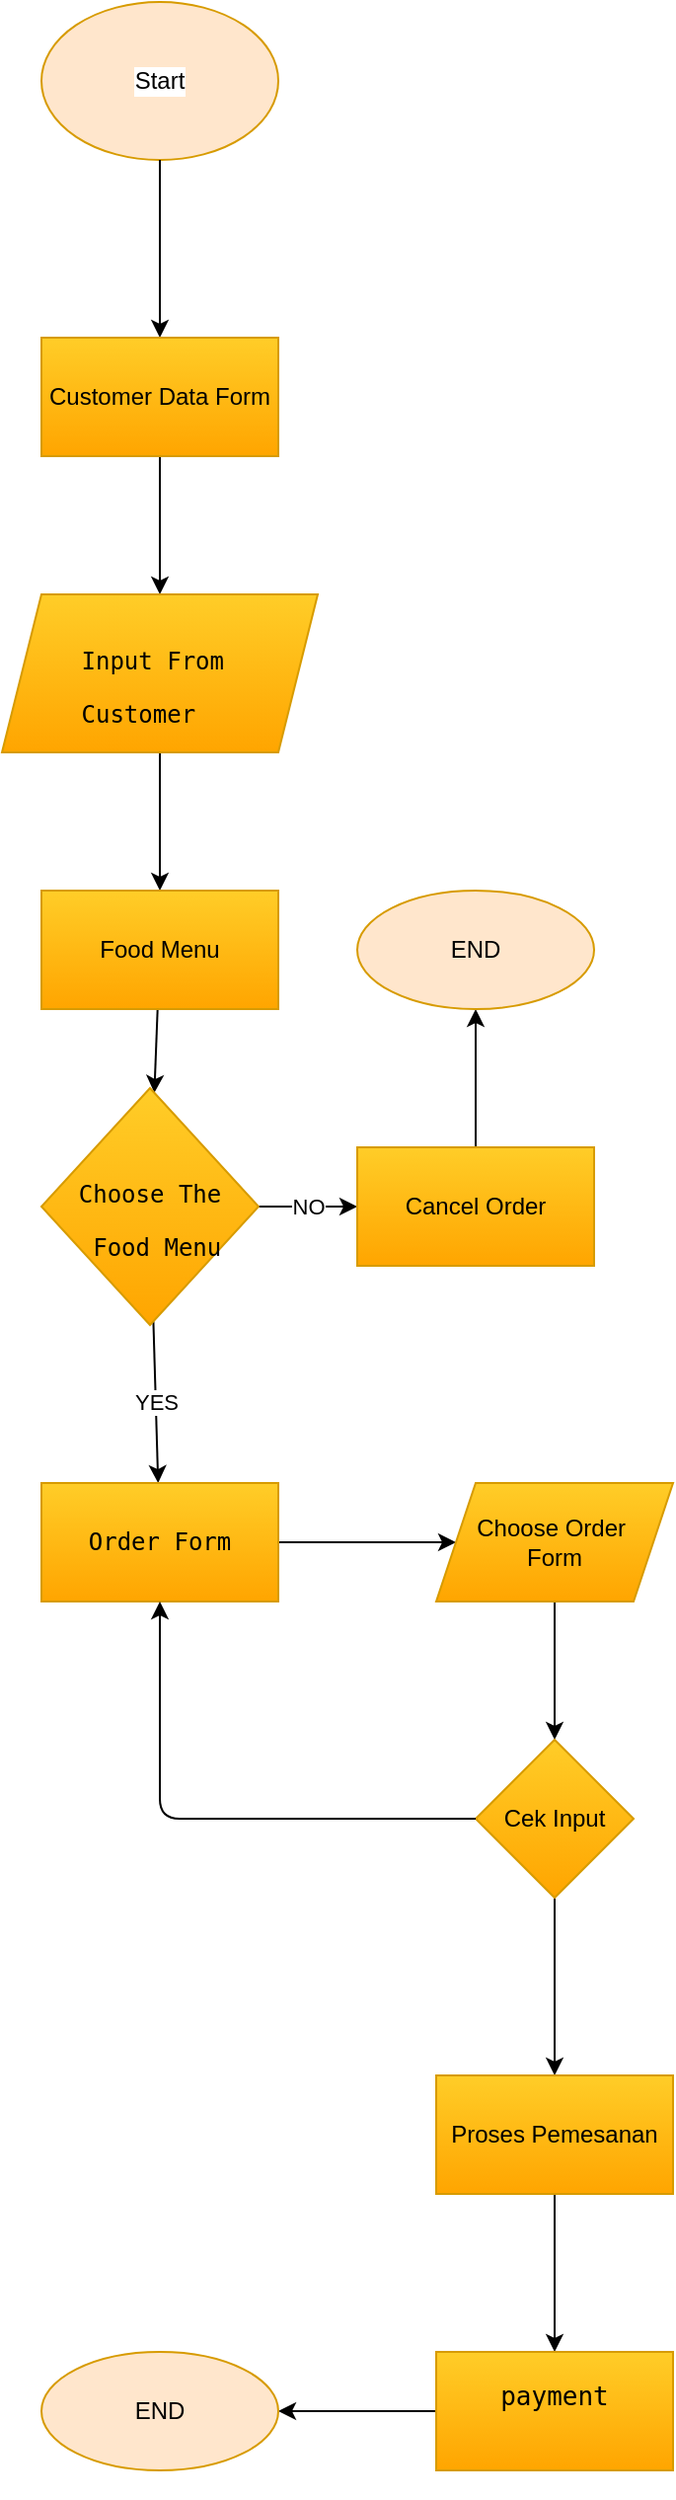 <mxfile>
    <diagram id="bsYYWR-HChFjSO4StDMq" name="Page-1">
        <mxGraphModel dx="838" dy="125" grid="1" gridSize="10" guides="1" tooltips="1" connect="1" arrows="1" fold="1" page="1" pageScale="1" pageWidth="850" pageHeight="1100" math="0" shadow="0">
            <root>
                <mxCell id="0"/>
                <mxCell id="1" parent="0"/>
                <mxCell id="2" value="Start" style="ellipse;whiteSpace=wrap;html=1;fillColor=#ffe6cc;strokeColor=#d79b00;labelBackgroundColor=default;" parent="1" vertex="1">
                    <mxGeometry x="50" y="40" width="120" height="80" as="geometry"/>
                </mxCell>
                <mxCell id="5" value="" style="edgeStyle=none;html=1;" parent="1" source="2" target="4" edge="1">
                    <mxGeometry relative="1" as="geometry"/>
                </mxCell>
                <mxCell id="7" value="" style="edgeStyle=none;html=1;" parent="1" source="4" target="6" edge="1">
                    <mxGeometry relative="1" as="geometry"/>
                </mxCell>
                <mxCell id="4" value="Customer Data Form" style="whiteSpace=wrap;html=1;fillColor=#ffcd28;strokeColor=#d79b00;gradientColor=#ffa500;" parent="1" vertex="1">
                    <mxGeometry x="50" y="210" width="120" height="60" as="geometry"/>
                </mxCell>
                <mxCell id="9" value="" style="edgeStyle=none;html=1;" parent="1" source="6" target="8" edge="1">
                    <mxGeometry relative="1" as="geometry"/>
                </mxCell>
                <mxCell id="6" value="&lt;br&gt;&lt;div class=&quot;tw-ta-container F0azHf tw-nfl&quot; id=&quot;tw-target-text-container&quot; tabindex=&quot;0&quot;&gt;&lt;pre class=&quot;tw-data-text tw-text-large tw-ta&quot; id=&quot;tw-target-text&quot; style=&quot;text-align: left&quot; dir=&quot;ltr&quot;&gt;&lt;/pre&gt;&lt;/div&gt;&lt;div class=&quot;tw-ta-container F0azHf tw-nfl&quot; id=&quot;tw-target-text-container&quot; tabindex=&quot;0&quot;&gt;&lt;pre class=&quot;tw-data-text tw-text-large tw-ta&quot; id=&quot;tw-target-text&quot; style=&quot;text-align: left&quot; dir=&quot;ltr&quot;&gt;&lt;span class=&quot;Y2IQFc&quot; lang=&quot;en&quot;&gt;Input From &lt;/span&gt;&lt;/pre&gt;&lt;pre class=&quot;tw-data-text tw-text-large tw-ta&quot; id=&quot;tw-target-text&quot; style=&quot;text-align: left&quot; dir=&quot;ltr&quot;&gt;&lt;span class=&quot;Y2IQFc&quot; lang=&quot;en&quot;&gt;Customer&lt;/span&gt;&lt;/pre&gt;&lt;/div&gt;&lt;div class=&quot;tw-target-rmn tw-ta-container F0azHf tw-nfl&quot; id=&quot;tw-target-rmn-container&quot; style=&quot;font-size: 10px&quot;&gt;&lt;pre class=&quot;tw-data-placeholder tw-text-small tw-ta&quot; id=&quot;tw-target-rmn&quot; style=&quot;text-align: left&quot; dir=&quot;ltr&quot;&gt;&lt;span class=&quot;Y2IQFc&quot;&gt;&lt;/span&gt;&lt;/pre&gt;&lt;/div&gt;" style="shape=parallelogram;perimeter=parallelogramPerimeter;whiteSpace=wrap;html=1;fixedSize=1;fillColor=#ffcd28;strokeColor=#d79b00;gradientColor=#ffa500;" parent="1" vertex="1">
                    <mxGeometry x="30" y="340" width="160" height="80" as="geometry"/>
                </mxCell>
                <mxCell id="11" value="" style="edgeStyle=none;html=1;" parent="1" source="8" target="10" edge="1">
                    <mxGeometry relative="1" as="geometry"/>
                </mxCell>
                <mxCell id="8" value="Food Menu" style="whiteSpace=wrap;html=1;fillColor=#ffcd28;strokeColor=#d79b00;gradientColor=#ffa500;" parent="1" vertex="1">
                    <mxGeometry x="50" y="490" width="120" height="60" as="geometry"/>
                </mxCell>
                <mxCell id="13" value="NO" style="edgeStyle=none;html=1;" parent="1" source="10" target="12" edge="1">
                    <mxGeometry relative="1" as="geometry"/>
                </mxCell>
                <mxCell id="17" value="YES" style="edgeStyle=none;html=1;" parent="1" source="10" target="16" edge="1">
                    <mxGeometry relative="1" as="geometry"/>
                </mxCell>
                <mxCell id="10" value="&lt;br&gt;&lt;pre class=&quot;tw-data-text tw-text-large tw-ta&quot; id=&quot;tw-target-text&quot; style=&quot;text-align: left&quot; dir=&quot;ltr&quot;&gt;&lt;span class=&quot;Y2IQFc&quot; lang=&quot;en&quot;&gt;Choose T&lt;/span&gt;he&lt;/pre&gt;&lt;pre class=&quot;tw-data-text tw-text-large tw-ta&quot; id=&quot;tw-target-text&quot; style=&quot;text-align: left&quot; dir=&quot;ltr&quot;&gt; Food Menu&lt;/pre&gt;" style="rhombus;whiteSpace=wrap;html=1;fillColor=#ffcd28;strokeColor=#d79b00;gradientColor=#ffa500;" parent="1" vertex="1">
                    <mxGeometry x="50" y="590" width="110" height="120" as="geometry"/>
                </mxCell>
                <mxCell id="15" value="" style="edgeStyle=none;html=1;" parent="1" source="12" target="14" edge="1">
                    <mxGeometry relative="1" as="geometry"/>
                </mxCell>
                <mxCell id="12" value="Cancel Order" style="whiteSpace=wrap;html=1;fillColor=#ffcd28;strokeColor=#d79b00;gradientColor=#ffa500;" parent="1" vertex="1">
                    <mxGeometry x="210" y="620" width="120" height="60" as="geometry"/>
                </mxCell>
                <mxCell id="14" value="END" style="ellipse;whiteSpace=wrap;html=1;fillColor=#ffe6cc;strokeColor=#d79b00;" parent="1" vertex="1">
                    <mxGeometry x="210" y="490" width="120" height="60" as="geometry"/>
                </mxCell>
                <mxCell id="19" value="" style="edgeStyle=none;html=1;" parent="1" source="16" target="18" edge="1">
                    <mxGeometry relative="1" as="geometry"/>
                </mxCell>
                <mxCell id="16" value="&lt;pre class=&quot;tw-data-text tw-text-large tw-ta&quot; id=&quot;tw-target-text&quot; style=&quot;text-align: left&quot; dir=&quot;ltr&quot;&gt;&lt;span class=&quot;Y2IQFc&quot; lang=&quot;en&quot;&gt;Order Form&lt;/span&gt;&lt;/pre&gt;" style="whiteSpace=wrap;html=1;fillColor=#ffcd28;strokeColor=#d79b00;gradientColor=#ffa500;" parent="1" vertex="1">
                    <mxGeometry x="50" y="790" width="120" height="60" as="geometry"/>
                </mxCell>
                <mxCell id="21" value="" style="edgeStyle=none;html=1;" parent="1" source="18" target="20" edge="1">
                    <mxGeometry relative="1" as="geometry"/>
                </mxCell>
                <mxCell id="18" value="Choose Order&amp;nbsp;&lt;br&gt;Form" style="shape=parallelogram;perimeter=parallelogramPerimeter;whiteSpace=wrap;html=1;fixedSize=1;fillColor=#ffcd28;strokeColor=#d79b00;gradientColor=#ffa500;" parent="1" vertex="1">
                    <mxGeometry x="250" y="790" width="120" height="60" as="geometry"/>
                </mxCell>
                <mxCell id="23" value="" style="edgeStyle=none;html=1;" parent="1" source="20" target="22" edge="1">
                    <mxGeometry relative="1" as="geometry"/>
                </mxCell>
                <mxCell id="20" value="Cek Input" style="rhombus;whiteSpace=wrap;html=1;fillColor=#ffcd28;strokeColor=#d79b00;gradientColor=#ffa500;" parent="1" vertex="1">
                    <mxGeometry x="270" y="920" width="80" height="80" as="geometry"/>
                </mxCell>
                <mxCell id="28" value="" style="edgeStyle=none;html=1;" parent="1" source="22" edge="1">
                    <mxGeometry relative="1" as="geometry">
                        <mxPoint x="310" y="1230" as="targetPoint"/>
                    </mxGeometry>
                </mxCell>
                <mxCell id="22" value="Proses Pemesanan" style="whiteSpace=wrap;html=1;fillColor=#ffcd28;strokeColor=#d79b00;gradientColor=#ffa500;" parent="1" vertex="1">
                    <mxGeometry x="250" y="1090" width="120" height="60" as="geometry"/>
                </mxCell>
                <mxCell id="26" value="" style="endArrow=classic;html=1;exitX=0;exitY=0.5;exitDx=0;exitDy=0;" parent="1" source="20" target="16" edge="1">
                    <mxGeometry width="50" height="50" relative="1" as="geometry">
                        <mxPoint x="70" y="985" as="sourcePoint"/>
                        <mxPoint x="120" y="935" as="targetPoint"/>
                        <Array as="points">
                            <mxPoint x="110" y="960"/>
                        </Array>
                    </mxGeometry>
                </mxCell>
                <mxCell id="30" value="" style="edgeStyle=none;html=1;" parent="1" target="29" edge="1">
                    <mxGeometry relative="1" as="geometry">
                        <mxPoint x="260" y="1260" as="sourcePoint"/>
                    </mxGeometry>
                </mxCell>
                <mxCell id="29" value="END" style="ellipse;whiteSpace=wrap;html=1;fillColor=#ffe6cc;strokeColor=#d79b00;" parent="1" vertex="1">
                    <mxGeometry x="50" y="1230" width="120" height="60" as="geometry"/>
                </mxCell>
                <mxCell id="32" value="&#10;&lt;pre class=&quot;tw-data-text tw-text-large tw-ta&quot; id=&quot;tw-target-text&quot; style=&quot;text-align: left; font-size: 13px;&quot; dir=&quot;ltr&quot;&gt;&lt;span class=&quot;Y2IQFc&quot; lang=&quot;en&quot; style=&quot;font-size: 13px;&quot;&gt;payment&lt;/span&gt;&lt;/pre&gt;&#10;&#10;" style="rounded=0;whiteSpace=wrap;html=1;fontSize=13;fillColor=#ffcd28;strokeColor=#d79b00;gradientColor=#ffa500;" parent="1" vertex="1">
                    <mxGeometry x="250" y="1230" width="120" height="60" as="geometry"/>
                </mxCell>
            </root>
        </mxGraphModel>
    </diagram>
</mxfile>